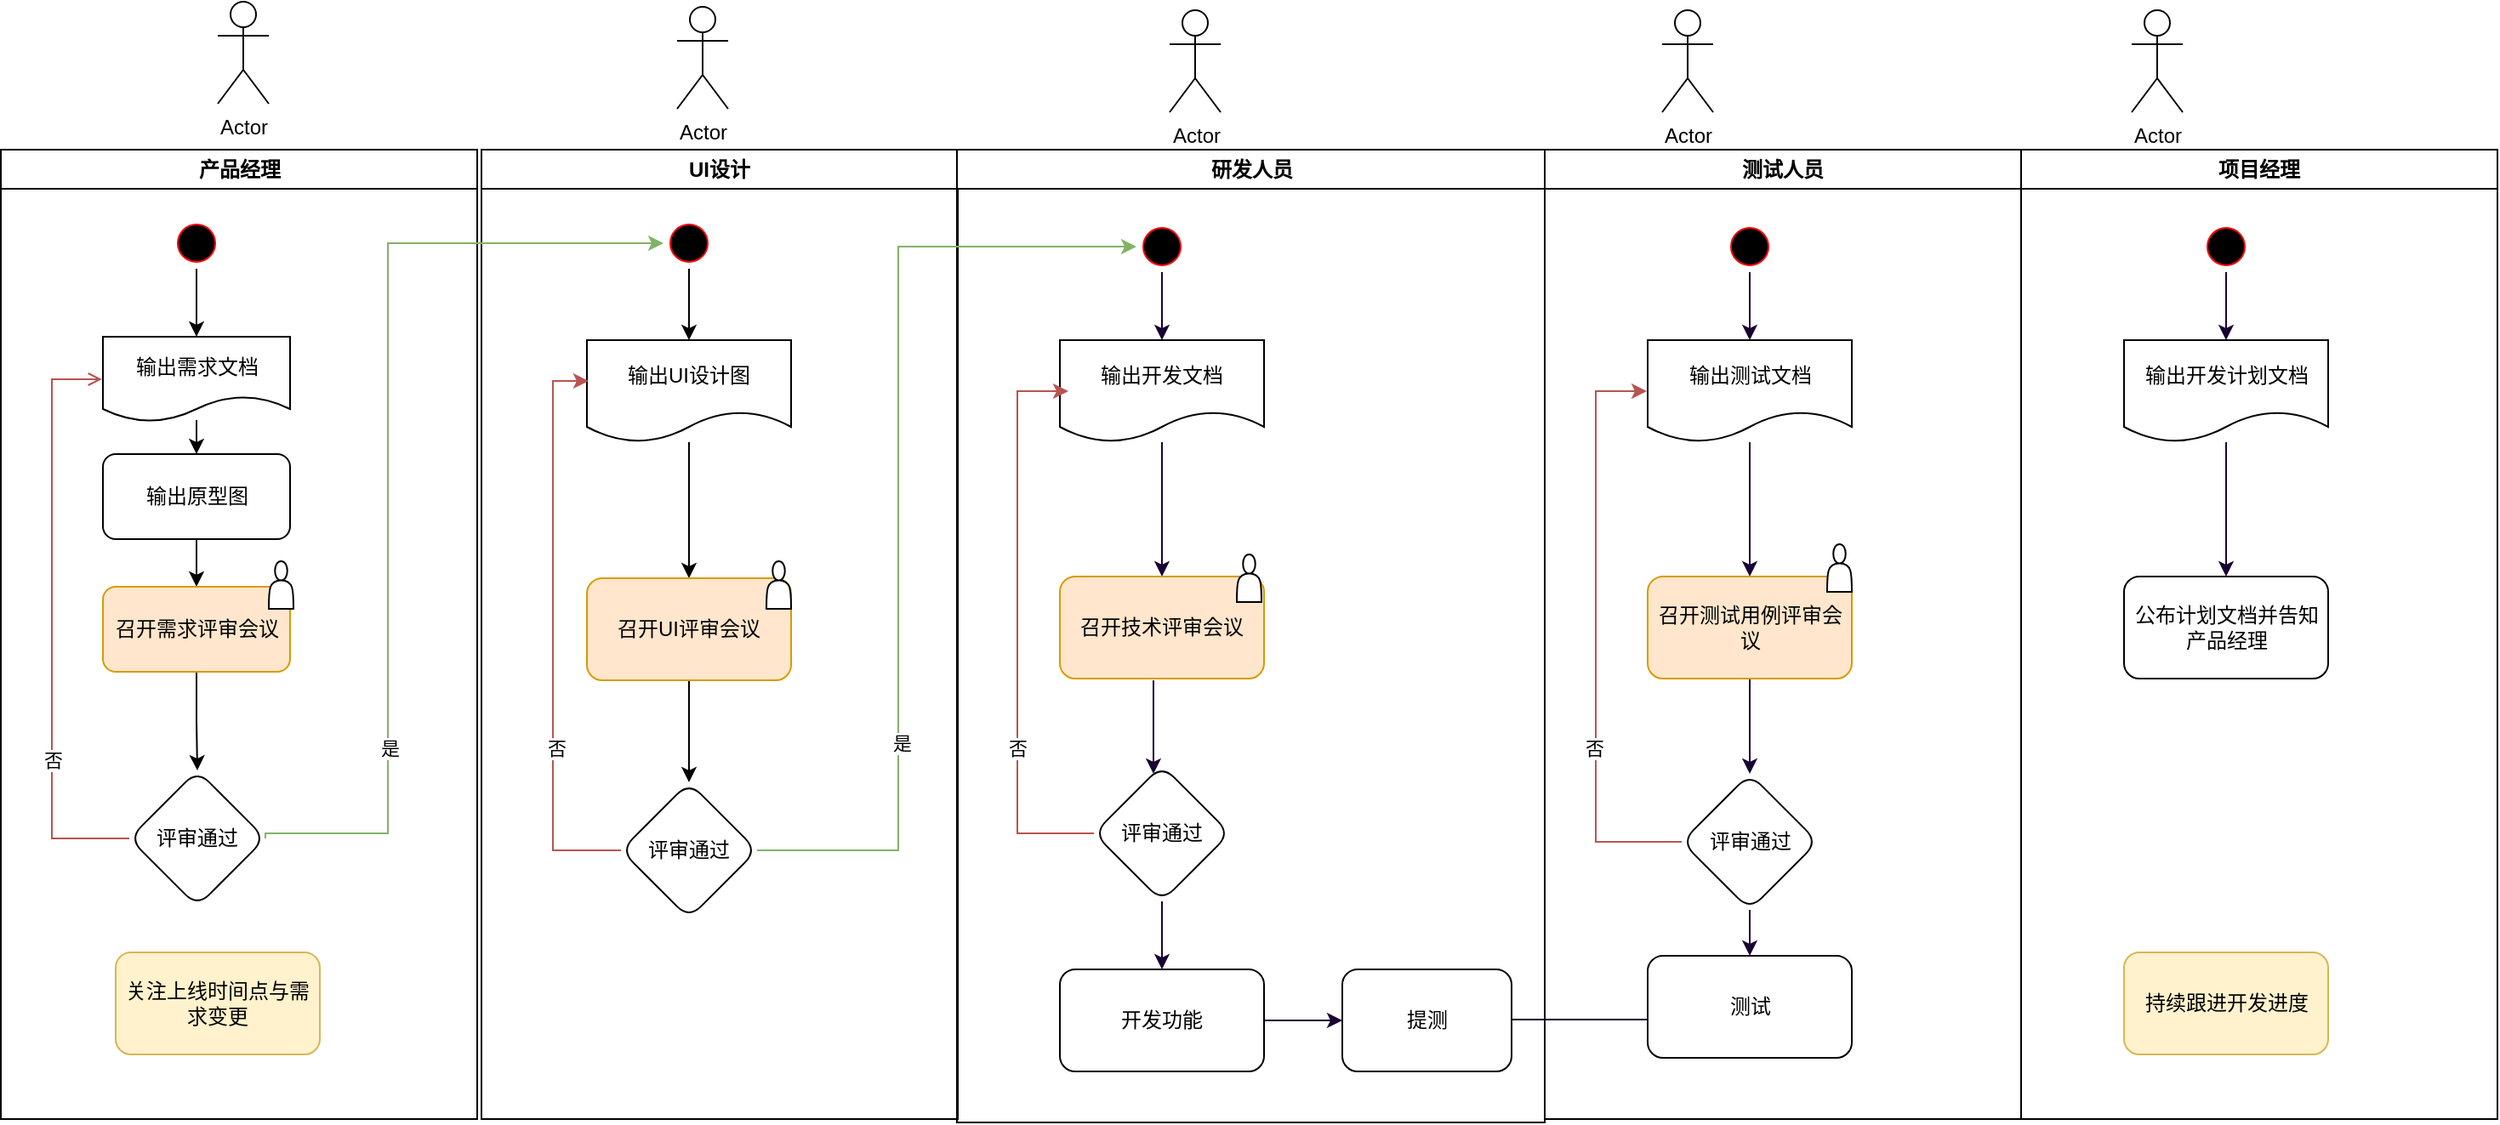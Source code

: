 <mxfile version="20.3.0" type="device"><diagram name="Page-1" id="e7e014a7-5840-1c2e-5031-d8a46d1fe8dd"><mxGraphModel dx="1422" dy="865" grid="1" gridSize="10" guides="1" tooltips="1" connect="1" arrows="1" fold="1" page="1" pageScale="1" pageWidth="1169" pageHeight="826" background="none" math="0" shadow="0"><root><mxCell id="0"/><mxCell id="1" parent="0"/><mxCell id="2" value="产品经理" style="swimlane;whiteSpace=wrap" parent="1" vertex="1"><mxGeometry x="162.5" y="128" width="280" height="570" as="geometry"/></mxCell><mxCell id="JX1f7lQCRGwGhneNCA5Y-51" value="" style="edgeStyle=orthogonalEdgeStyle;rounded=0;orthogonalLoop=1;jettySize=auto;html=1;" parent="2" source="5" target="7" edge="1"><mxGeometry relative="1" as="geometry"/></mxCell><mxCell id="5" value="" style="ellipse;shape=startState;fillColor=#000000;strokeColor=#ff0000;" parent="2" vertex="1"><mxGeometry x="100" y="40" width="30" height="30" as="geometry"/></mxCell><mxCell id="JX1f7lQCRGwGhneNCA5Y-53" value="" style="edgeStyle=orthogonalEdgeStyle;rounded=0;orthogonalLoop=1;jettySize=auto;html=1;" parent="2" source="7" target="8" edge="1"><mxGeometry relative="1" as="geometry"/></mxCell><mxCell id="7" value="输出需求文档" style="shape=document;whiteSpace=wrap;html=1;boundedLbl=1;fontFamily=Helvetica;fontSize=12;fontColor=rgb(0, 0, 0);align=center;strokeColor=rgb(0, 0, 0);fillColor=rgb(255, 255, 255);" parent="2" vertex="1"><mxGeometry x="60" y="110" width="110" height="50" as="geometry"/></mxCell><mxCell id="JX1f7lQCRGwGhneNCA5Y-54" value="" style="edgeStyle=orthogonalEdgeStyle;rounded=0;orthogonalLoop=1;jettySize=auto;html=1;" parent="2" source="8" target="10" edge="1"><mxGeometry relative="1" as="geometry"/></mxCell><mxCell id="8" value="输出原型图" style="rounded=1;whiteSpace=wrap;html=1;fontFamily=Helvetica;fontSize=12;fontColor=rgb(0, 0, 0);align=center;strokeColor=rgb(0, 0, 0);fillColor=rgb(255, 255, 255);" parent="2" vertex="1"><mxGeometry x="60" y="179" width="110" height="50" as="geometry"/></mxCell><mxCell id="JX1f7lQCRGwGhneNCA5Y-48" value="" style="edgeStyle=orthogonalEdgeStyle;rounded=0;orthogonalLoop=1;jettySize=auto;html=1;" parent="2" source="10" target="JX1f7lQCRGwGhneNCA5Y-47" edge="1"><mxGeometry relative="1" as="geometry"/></mxCell><mxCell id="10" value="召开需求评审会议" style="rounded=1;whiteSpace=wrap;html=1;fontFamily=Helvetica;fontSize=12;align=center;strokeColor=#d79b00;fillColor=#ffe6cc;" parent="2" vertex="1"><mxGeometry x="60" y="257" width="110" height="50" as="geometry"/></mxCell><mxCell id="12" value="" style="edgeStyle=elbowEdgeStyle;elbow=horizontal;strokeColor=#b85450;endArrow=open;endFill=1;rounded=0;exitX=0;exitY=0.5;exitDx=0;exitDy=0;entryX=-0.005;entryY=0.5;entryDx=0;entryDy=0;entryPerimeter=0;fillColor=#f8cecc;" parent="2" source="JX1f7lQCRGwGhneNCA5Y-47" target="7" edge="1"><mxGeometry width="100" height="100" relative="1" as="geometry"><mxPoint x="160" y="290" as="sourcePoint"/><mxPoint x="260" y="190" as="targetPoint"/><Array as="points"><mxPoint x="30" y="250"/></Array></mxGeometry></mxCell><mxCell id="JX1f7lQCRGwGhneNCA5Y-46" value="否" style="edgeLabel;html=1;align=center;verticalAlign=middle;resizable=0;points=[];" parent="12" vertex="1" connectable="0"><mxGeometry x="-0.469" y="1" relative="1" as="geometry"><mxPoint x="1" as="offset"/></mxGeometry></mxCell><mxCell id="JX1f7lQCRGwGhneNCA5Y-47" value="评审通过" style="rhombus;whiteSpace=wrap;html=1;rounded=1;" parent="2" vertex="1"><mxGeometry x="75.5" y="365" width="80" height="80" as="geometry"/></mxCell><mxCell id="JX1f7lQCRGwGhneNCA5Y-65" value="" style="shape=actor;whiteSpace=wrap;html=1;" parent="2" vertex="1"><mxGeometry x="157.5" y="242" width="14.5" height="28" as="geometry"/></mxCell><mxCell id="JX1f7lQCRGwGhneNCA5Y-131" value="关注上线时间点与需求变更" style="rounded=1;whiteSpace=wrap;html=1;fillColor=#fff2cc;strokeColor=#d6b656;" parent="2" vertex="1"><mxGeometry x="67.5" y="472" width="120" height="60" as="geometry"/></mxCell><mxCell id="3" value="UI设计" style="swimlane;whiteSpace=wrap" parent="1" vertex="1"><mxGeometry x="445" y="128" width="280" height="570" as="geometry"/></mxCell><mxCell id="JX1f7lQCRGwGhneNCA5Y-60" value="" style="edgeStyle=orthogonalEdgeStyle;rounded=0;orthogonalLoop=1;jettySize=auto;html=1;" parent="3" source="13" target="JX1f7lQCRGwGhneNCA5Y-56" edge="1"><mxGeometry relative="1" as="geometry"/></mxCell><mxCell id="13" value="" style="ellipse;shape=startState;fillColor=#000000;strokeColor=#ff0000;" parent="3" vertex="1"><mxGeometry x="107" y="40" width="30" height="30" as="geometry"/></mxCell><mxCell id="JX1f7lQCRGwGhneNCA5Y-64" value="" style="edgeStyle=orthogonalEdgeStyle;rounded=0;orthogonalLoop=1;jettySize=auto;html=1;" parent="3" source="JX1f7lQCRGwGhneNCA5Y-56" target="JX1f7lQCRGwGhneNCA5Y-63" edge="1"><mxGeometry relative="1" as="geometry"/></mxCell><mxCell id="JX1f7lQCRGwGhneNCA5Y-56" value="输出UI设计图" style="shape=document;whiteSpace=wrap;html=1;boundedLbl=1;fontFamily=Helvetica;fontSize=12;fontColor=rgb(0, 0, 0);align=center;strokeColor=rgb(0, 0, 0);fillColor=rgb(255, 255, 255);" parent="3" vertex="1"><mxGeometry x="62" y="112" width="120" height="60" as="geometry"/></mxCell><mxCell id="JX1f7lQCRGwGhneNCA5Y-72" value="" style="edgeStyle=orthogonalEdgeStyle;rounded=0;orthogonalLoop=1;jettySize=auto;html=1;" parent="3" source="JX1f7lQCRGwGhneNCA5Y-63" target="JX1f7lQCRGwGhneNCA5Y-71" edge="1"><mxGeometry relative="1" as="geometry"/></mxCell><mxCell id="JX1f7lQCRGwGhneNCA5Y-63" value="召开UI评审会议" style="whiteSpace=wrap;html=1;rounded=1;fillColor=#ffe6cc;strokeColor=#d79b00;" parent="3" vertex="1"><mxGeometry x="62" y="252" width="120" height="60" as="geometry"/></mxCell><mxCell id="JX1f7lQCRGwGhneNCA5Y-69" value="" style="shape=actor;whiteSpace=wrap;html=1;" parent="3" vertex="1"><mxGeometry x="167.5" y="242" width="14.5" height="28" as="geometry"/></mxCell><mxCell id="JX1f7lQCRGwGhneNCA5Y-76" style="edgeStyle=orthogonalEdgeStyle;rounded=0;orthogonalLoop=1;jettySize=auto;html=1;entryX=0.008;entryY=0.4;entryDx=0;entryDy=0;entryPerimeter=0;strokeColor=#b85450;exitX=0;exitY=0.5;exitDx=0;exitDy=0;fillColor=#f8cecc;" parent="3" source="JX1f7lQCRGwGhneNCA5Y-71" target="JX1f7lQCRGwGhneNCA5Y-56" edge="1"><mxGeometry relative="1" as="geometry"><Array as="points"><mxPoint x="42" y="412"/><mxPoint x="42" y="136"/></Array></mxGeometry></mxCell><mxCell id="JX1f7lQCRGwGhneNCA5Y-77" value="否" style="edgeLabel;html=1;align=center;verticalAlign=middle;resizable=0;points=[];" parent="JX1f7lQCRGwGhneNCA5Y-76" vertex="1" connectable="0"><mxGeometry x="-0.406" y="-2" relative="1" as="geometry"><mxPoint as="offset"/></mxGeometry></mxCell><mxCell id="JX1f7lQCRGwGhneNCA5Y-71" value="评审通过" style="rhombus;whiteSpace=wrap;html=1;rounded=1;" parent="3" vertex="1"><mxGeometry x="82" y="372" width="80" height="80" as="geometry"/></mxCell><mxCell id="4" value="研发人员" style="swimlane;whiteSpace=wrap" parent="1" vertex="1"><mxGeometry x="724.5" y="128" width="345.5" height="572" as="geometry"/></mxCell><mxCell id="JX1f7lQCRGwGhneNCA5Y-80" value="" style="edgeStyle=elbowEdgeStyle;rounded=0;orthogonalLoop=1;jettySize=auto;html=1;strokeColor=#190033;" parent="4" source="JX1f7lQCRGwGhneNCA5Y-78" target="JX1f7lQCRGwGhneNCA5Y-79" edge="1"><mxGeometry relative="1" as="geometry"/></mxCell><mxCell id="JX1f7lQCRGwGhneNCA5Y-78" value="" style="ellipse;shape=startState;fillColor=#000000;strokeColor=#ff0000;" parent="4" vertex="1"><mxGeometry x="105.5" y="42" width="30" height="30" as="geometry"/></mxCell><mxCell id="JX1f7lQCRGwGhneNCA5Y-84" value="" style="edgeStyle=elbowEdgeStyle;rounded=0;orthogonalLoop=1;jettySize=auto;html=1;strokeColor=#190033;" parent="4" source="JX1f7lQCRGwGhneNCA5Y-79" target="JX1f7lQCRGwGhneNCA5Y-83" edge="1"><mxGeometry relative="1" as="geometry"/></mxCell><mxCell id="JX1f7lQCRGwGhneNCA5Y-79" value="输出开发文档" style="shape=document;whiteSpace=wrap;html=1;boundedLbl=1;fontFamily=Helvetica;fontSize=12;fontColor=rgb(0, 0, 0);align=center;strokeColor=rgb(0, 0, 0);fillColor=rgb(255, 255, 255);" parent="4" vertex="1"><mxGeometry x="60.5" y="112" width="120" height="60" as="geometry"/></mxCell><mxCell id="JX1f7lQCRGwGhneNCA5Y-83" value="召开技术评审会议" style="whiteSpace=wrap;html=1;rounded=1;fillColor=#ffe6cc;strokeColor=#d79b00;" parent="4" vertex="1"><mxGeometry x="60.5" y="251" width="120" height="60" as="geometry"/></mxCell><mxCell id="JX1f7lQCRGwGhneNCA5Y-125" value="" style="edgeStyle=elbowEdgeStyle;rounded=0;orthogonalLoop=1;jettySize=auto;html=1;strokeColor=#190033;" parent="4" source="JX1f7lQCRGwGhneNCA5Y-97" target="JX1f7lQCRGwGhneNCA5Y-124" edge="1"><mxGeometry relative="1" as="geometry"/></mxCell><mxCell id="JX1f7lQCRGwGhneNCA5Y-97" value="开发功能" style="whiteSpace=wrap;html=1;rounded=1;" parent="4" vertex="1"><mxGeometry x="60.5" y="482" width="120" height="60" as="geometry"/></mxCell><mxCell id="JX1f7lQCRGwGhneNCA5Y-99" style="edgeStyle=elbowEdgeStyle;rounded=0;orthogonalLoop=1;jettySize=auto;html=1;exitX=0;exitY=0;exitDx=0;exitDy=0;strokeColor=#190033;" parent="4" source="JX1f7lQCRGwGhneNCA5Y-97" target="JX1f7lQCRGwGhneNCA5Y-97" edge="1"><mxGeometry relative="1" as="geometry"/></mxCell><mxCell id="JX1f7lQCRGwGhneNCA5Y-85" value="评审通过" style="rhombus;whiteSpace=wrap;html=1;rounded=1;" parent="4" vertex="1"><mxGeometry x="80.5" y="362" width="80" height="80" as="geometry"/></mxCell><mxCell id="JX1f7lQCRGwGhneNCA5Y-86" value="" style="edgeStyle=elbowEdgeStyle;rounded=0;orthogonalLoop=1;jettySize=auto;html=1;strokeColor=#190033;" parent="4" target="JX1f7lQCRGwGhneNCA5Y-85" edge="1"><mxGeometry relative="1" as="geometry"><mxPoint x="115.5" y="312" as="sourcePoint"/></mxGeometry></mxCell><mxCell id="JX1f7lQCRGwGhneNCA5Y-103" value="" style="shape=actor;whiteSpace=wrap;html=1;" parent="4" vertex="1"><mxGeometry x="164.5" y="238" width="14.5" height="28" as="geometry"/></mxCell><mxCell id="JX1f7lQCRGwGhneNCA5Y-124" value="提测" style="whiteSpace=wrap;html=1;rounded=1;" parent="4" vertex="1"><mxGeometry x="226.5" y="482" width="99.5" height="60" as="geometry"/></mxCell><mxCell id="JX1f7lQCRGwGhneNCA5Y-126" style="edgeStyle=elbowEdgeStyle;rounded=0;orthogonalLoop=1;jettySize=auto;html=1;strokeColor=#190033;" parent="4" edge="1"><mxGeometry relative="1" as="geometry"><mxPoint x="456" y="511.5" as="targetPoint"/><mxPoint x="326" y="511.5" as="sourcePoint"/></mxGeometry></mxCell><mxCell id="JX1f7lQCRGwGhneNCA5Y-41" value="Actor" style="shape=umlActor;verticalLabelPosition=bottom;verticalAlign=top;html=1;" parent="1" vertex="1"><mxGeometry x="290" y="41" width="30" height="60" as="geometry"/></mxCell><mxCell id="JX1f7lQCRGwGhneNCA5Y-50" value="Actor" style="shape=umlActor;verticalLabelPosition=bottom;verticalAlign=top;html=1;" parent="1" vertex="1"><mxGeometry x="560" y="44" width="30" height="60" as="geometry"/></mxCell><mxCell id="JX1f7lQCRGwGhneNCA5Y-73" style="edgeStyle=orthogonalEdgeStyle;rounded=0;orthogonalLoop=1;jettySize=auto;html=1;entryX=0;entryY=0.5;entryDx=0;entryDy=0;fillColor=#d5e8d4;strokeColor=#82b366;exitX=1;exitY=0.5;exitDx=0;exitDy=0;" parent="1" source="JX1f7lQCRGwGhneNCA5Y-47" target="13" edge="1"><mxGeometry relative="1" as="geometry"><mxPoint x="470" y="608" as="targetPoint"/><Array as="points"><mxPoint x="318" y="530"/><mxPoint x="390" y="530"/><mxPoint x="390" y="183"/></Array></mxGeometry></mxCell><mxCell id="JX1f7lQCRGwGhneNCA5Y-74" value="是" style="edgeLabel;html=1;align=center;verticalAlign=middle;resizable=0;points=[];" parent="JX1f7lQCRGwGhneNCA5Y-73" vertex="1" connectable="0"><mxGeometry x="-0.649" y="-1" relative="1" as="geometry"><mxPoint y="-23" as="offset"/></mxGeometry></mxCell><mxCell id="JX1f7lQCRGwGhneNCA5Y-75" value="Actor" style="shape=umlActor;verticalLabelPosition=bottom;verticalAlign=top;html=1;" parent="1" vertex="1"><mxGeometry x="849.5" y="46" width="30" height="60" as="geometry"/></mxCell><mxCell id="JX1f7lQCRGwGhneNCA5Y-81" style="edgeStyle=elbowEdgeStyle;rounded=0;orthogonalLoop=1;jettySize=auto;html=1;strokeColor=#82b366;fillColor=#d5e8d4;" parent="1" source="JX1f7lQCRGwGhneNCA5Y-71" target="JX1f7lQCRGwGhneNCA5Y-78" edge="1"><mxGeometry relative="1" as="geometry"><Array as="points"><mxPoint x="690" y="370"/></Array></mxGeometry></mxCell><mxCell id="JX1f7lQCRGwGhneNCA5Y-82" value="是" style="edgeLabel;html=1;align=center;verticalAlign=middle;resizable=0;points=[];" parent="JX1f7lQCRGwGhneNCA5Y-81" vertex="1" connectable="0"><mxGeometry x="-0.493" y="-2" relative="1" as="geometry"><mxPoint as="offset"/></mxGeometry></mxCell><mxCell id="JX1f7lQCRGwGhneNCA5Y-87" style="edgeStyle=elbowEdgeStyle;rounded=0;orthogonalLoop=1;jettySize=auto;html=1;strokeColor=#b85450;fillColor=#f8cecc;" parent="1" source="JX1f7lQCRGwGhneNCA5Y-85" edge="1"><mxGeometry relative="1" as="geometry"><mxPoint x="790" y="270" as="targetPoint"/><Array as="points"><mxPoint x="760" y="270"/></Array></mxGeometry></mxCell><mxCell id="JX1f7lQCRGwGhneNCA5Y-100" value="否" style="edgeLabel;html=1;align=center;verticalAlign=middle;resizable=0;points=[];" parent="JX1f7lQCRGwGhneNCA5Y-87" vertex="1" connectable="0"><mxGeometry x="-0.522" relative="1" as="geometry"><mxPoint y="-15" as="offset"/></mxGeometry></mxCell><mxCell id="JX1f7lQCRGwGhneNCA5Y-98" value="" style="edgeStyle=elbowEdgeStyle;rounded=0;orthogonalLoop=1;jettySize=auto;html=1;strokeColor=#190033;" parent="1" source="JX1f7lQCRGwGhneNCA5Y-85" edge="1"><mxGeometry relative="1" as="geometry"><mxPoint x="845" y="610" as="targetPoint"/></mxGeometry></mxCell><mxCell id="JX1f7lQCRGwGhneNCA5Y-88" value="测试人员" style="swimlane;whiteSpace=wrap" parent="1" vertex="1"><mxGeometry x="1070" y="128" width="280" height="570" as="geometry"/></mxCell><mxCell id="JX1f7lQCRGwGhneNCA5Y-89" value="" style="edgeStyle=elbowEdgeStyle;rounded=0;orthogonalLoop=1;jettySize=auto;html=1;strokeColor=#190033;" parent="JX1f7lQCRGwGhneNCA5Y-88" source="JX1f7lQCRGwGhneNCA5Y-90" target="JX1f7lQCRGwGhneNCA5Y-92" edge="1"><mxGeometry relative="1" as="geometry"/></mxCell><mxCell id="JX1f7lQCRGwGhneNCA5Y-90" value="" style="ellipse;shape=startState;fillColor=#000000;strokeColor=#ff0000;" parent="JX1f7lQCRGwGhneNCA5Y-88" vertex="1"><mxGeometry x="105.5" y="42" width="30" height="30" as="geometry"/></mxCell><mxCell id="JX1f7lQCRGwGhneNCA5Y-91" value="" style="edgeStyle=elbowEdgeStyle;rounded=0;orthogonalLoop=1;jettySize=auto;html=1;strokeColor=#190033;" parent="JX1f7lQCRGwGhneNCA5Y-88" source="JX1f7lQCRGwGhneNCA5Y-92" target="JX1f7lQCRGwGhneNCA5Y-93" edge="1"><mxGeometry relative="1" as="geometry"/></mxCell><mxCell id="JX1f7lQCRGwGhneNCA5Y-92" value="输出测试文档" style="shape=document;whiteSpace=wrap;html=1;boundedLbl=1;fontFamily=Helvetica;fontSize=12;fontColor=rgb(0, 0, 0);align=center;strokeColor=rgb(0, 0, 0);fillColor=rgb(255, 255, 255);" parent="JX1f7lQCRGwGhneNCA5Y-88" vertex="1"><mxGeometry x="60.5" y="112" width="120" height="60" as="geometry"/></mxCell><mxCell id="JX1f7lQCRGwGhneNCA5Y-96" value="" style="edgeStyle=elbowEdgeStyle;rounded=0;orthogonalLoop=1;jettySize=auto;html=1;strokeColor=#190033;" parent="JX1f7lQCRGwGhneNCA5Y-88" source="JX1f7lQCRGwGhneNCA5Y-93" target="JX1f7lQCRGwGhneNCA5Y-95" edge="1"><mxGeometry relative="1" as="geometry"/></mxCell><mxCell id="JX1f7lQCRGwGhneNCA5Y-93" value="召开测试用例评审会议" style="whiteSpace=wrap;html=1;rounded=1;fillColor=#ffe6cc;strokeColor=#d79b00;" parent="JX1f7lQCRGwGhneNCA5Y-88" vertex="1"><mxGeometry x="60.5" y="251" width="120" height="60" as="geometry"/></mxCell><mxCell id="JX1f7lQCRGwGhneNCA5Y-101" style="edgeStyle=elbowEdgeStyle;rounded=0;orthogonalLoop=1;jettySize=auto;html=1;exitX=0;exitY=0.5;exitDx=0;exitDy=0;strokeColor=#b85450;fillColor=#f8cecc;" parent="JX1f7lQCRGwGhneNCA5Y-88" source="JX1f7lQCRGwGhneNCA5Y-95" edge="1"><mxGeometry relative="1" as="geometry"><mxPoint x="60" y="142" as="targetPoint"/><Array as="points"><mxPoint x="30" y="222"/></Array></mxGeometry></mxCell><mxCell id="JX1f7lQCRGwGhneNCA5Y-102" value="否" style="edgeLabel;html=1;align=center;verticalAlign=middle;resizable=0;points=[];" parent="JX1f7lQCRGwGhneNCA5Y-101" vertex="1" connectable="0"><mxGeometry x="-0.343" y="1" relative="1" as="geometry"><mxPoint y="8" as="offset"/></mxGeometry></mxCell><mxCell id="JX1f7lQCRGwGhneNCA5Y-130" value="" style="edgeStyle=elbowEdgeStyle;rounded=0;orthogonalLoop=1;jettySize=auto;html=1;strokeColor=#190033;" parent="JX1f7lQCRGwGhneNCA5Y-88" source="JX1f7lQCRGwGhneNCA5Y-95" target="JX1f7lQCRGwGhneNCA5Y-123" edge="1"><mxGeometry relative="1" as="geometry"/></mxCell><mxCell id="JX1f7lQCRGwGhneNCA5Y-95" value="评审通过" style="rhombus;whiteSpace=wrap;html=1;rounded=1;" parent="JX1f7lQCRGwGhneNCA5Y-88" vertex="1"><mxGeometry x="80.5" y="367" width="80" height="80" as="geometry"/></mxCell><mxCell id="JX1f7lQCRGwGhneNCA5Y-104" value="" style="shape=actor;whiteSpace=wrap;html=1;" parent="JX1f7lQCRGwGhneNCA5Y-88" vertex="1"><mxGeometry x="166" y="232" width="14.5" height="28" as="geometry"/></mxCell><mxCell id="JX1f7lQCRGwGhneNCA5Y-123" value="测试" style="whiteSpace=wrap;html=1;rounded=1;" parent="JX1f7lQCRGwGhneNCA5Y-88" vertex="1"><mxGeometry x="60.5" y="474" width="120" height="60" as="geometry"/></mxCell><mxCell id="JX1f7lQCRGwGhneNCA5Y-106" value="项目经理" style="swimlane;whiteSpace=wrap" parent="1" vertex="1"><mxGeometry x="1350" y="128" width="280" height="570" as="geometry"/></mxCell><mxCell id="JX1f7lQCRGwGhneNCA5Y-107" value="" style="edgeStyle=elbowEdgeStyle;rounded=0;orthogonalLoop=1;jettySize=auto;html=1;strokeColor=#190033;" parent="JX1f7lQCRGwGhneNCA5Y-106" source="JX1f7lQCRGwGhneNCA5Y-108" target="JX1f7lQCRGwGhneNCA5Y-110" edge="1"><mxGeometry relative="1" as="geometry"/></mxCell><mxCell id="JX1f7lQCRGwGhneNCA5Y-108" value="" style="ellipse;shape=startState;fillColor=#000000;strokeColor=#ff0000;" parent="JX1f7lQCRGwGhneNCA5Y-106" vertex="1"><mxGeometry x="105.5" y="42" width="30" height="30" as="geometry"/></mxCell><mxCell id="JX1f7lQCRGwGhneNCA5Y-109" value="" style="edgeStyle=elbowEdgeStyle;rounded=0;orthogonalLoop=1;jettySize=auto;html=1;strokeColor=#190033;" parent="JX1f7lQCRGwGhneNCA5Y-106" source="JX1f7lQCRGwGhneNCA5Y-110" target="JX1f7lQCRGwGhneNCA5Y-112" edge="1"><mxGeometry relative="1" as="geometry"/></mxCell><mxCell id="JX1f7lQCRGwGhneNCA5Y-110" value="输出开发计划文档" style="shape=document;whiteSpace=wrap;html=1;boundedLbl=1;fontFamily=Helvetica;fontSize=12;fontColor=rgb(0, 0, 0);align=center;strokeColor=rgb(0, 0, 0);fillColor=rgb(255, 255, 255);" parent="JX1f7lQCRGwGhneNCA5Y-106" vertex="1"><mxGeometry x="60.5" y="112" width="120" height="60" as="geometry"/></mxCell><mxCell id="JX1f7lQCRGwGhneNCA5Y-112" value="公布计划文档并告知产品经理" style="whiteSpace=wrap;html=1;rounded=1;" parent="JX1f7lQCRGwGhneNCA5Y-106" vertex="1"><mxGeometry x="60.5" y="251" width="120" height="60" as="geometry"/></mxCell><mxCell id="JX1f7lQCRGwGhneNCA5Y-117" value="持续跟进开发进度" style="whiteSpace=wrap;html=1;rounded=1;fillColor=#fff2cc;strokeColor=#d6b656;" parent="JX1f7lQCRGwGhneNCA5Y-106" vertex="1"><mxGeometry x="60.5" y="472" width="120" height="60" as="geometry"/></mxCell><mxCell id="JX1f7lQCRGwGhneNCA5Y-119" value="Actor" style="shape=umlActor;verticalLabelPosition=bottom;verticalAlign=top;html=1;" parent="1" vertex="1"><mxGeometry x="1415" y="46" width="30" height="60" as="geometry"/></mxCell><mxCell id="JX1f7lQCRGwGhneNCA5Y-120" value="Actor" style="shape=umlActor;verticalLabelPosition=bottom;verticalAlign=top;html=1;" parent="1" vertex="1"><mxGeometry x="1139" y="46" width="30" height="60" as="geometry"/></mxCell></root></mxGraphModel></diagram></mxfile>